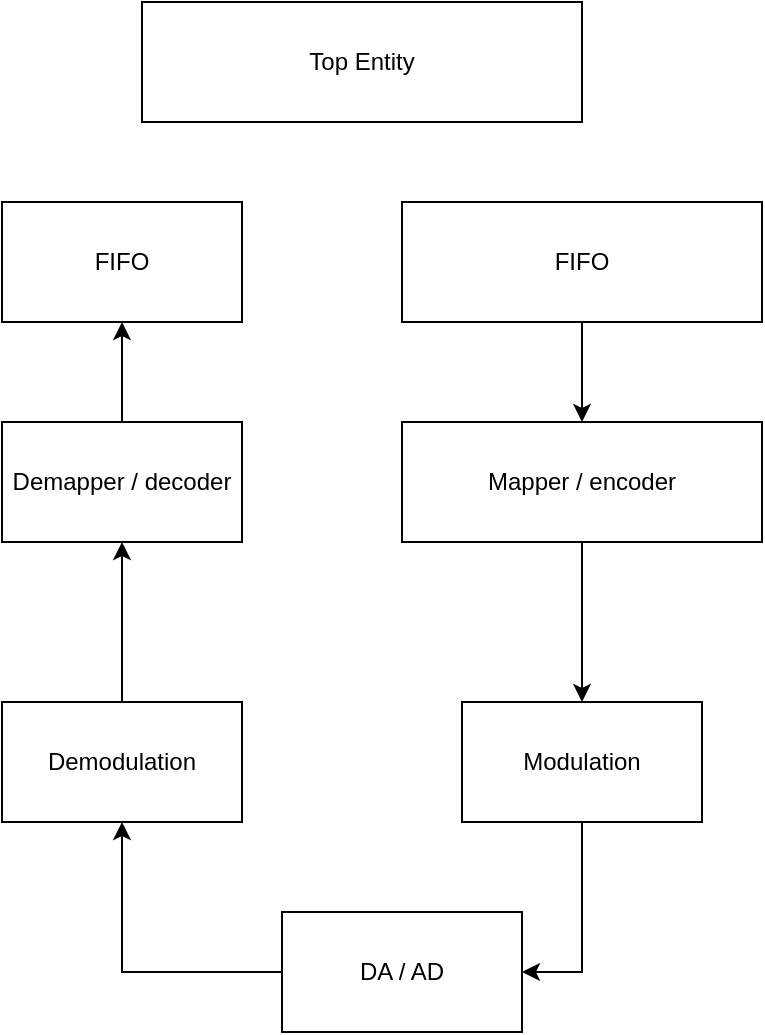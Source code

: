 <mxfile>
    <diagram id="J5QqGRh4EBsJZSOciTZz" name="Page-1">
        <mxGraphModel dx="1262" dy="658" grid="1" gridSize="10" guides="1" tooltips="1" connect="1" arrows="1" fold="1" page="1" pageScale="1" pageWidth="827" pageHeight="1169" math="0" shadow="0">
            <root>
                <mxCell id="0"/>
                <mxCell id="1" parent="0"/>
                <mxCell id="2" value="Top Entity" style="whiteSpace=wrap;html=1;" vertex="1" parent="1">
                    <mxGeometry x="260" y="130" width="220" height="60" as="geometry"/>
                </mxCell>
                <mxCell id="6" value="" style="edgeStyle=orthogonalEdgeStyle;rounded=0;orthogonalLoop=1;jettySize=auto;html=1;" edge="1" parent="1" source="3" target="5">
                    <mxGeometry relative="1" as="geometry"/>
                </mxCell>
                <mxCell id="3" value="FIFO" style="whiteSpace=wrap;html=1;" vertex="1" parent="1">
                    <mxGeometry x="390" y="230" width="180" height="60" as="geometry"/>
                </mxCell>
                <mxCell id="4" value="FIFO" style="whiteSpace=wrap;html=1;" vertex="1" parent="1">
                    <mxGeometry x="190" y="230" width="120" height="60" as="geometry"/>
                </mxCell>
                <mxCell id="8" value="" style="edgeStyle=orthogonalEdgeStyle;rounded=0;orthogonalLoop=1;jettySize=auto;html=1;" edge="1" parent="1" source="5" target="7">
                    <mxGeometry relative="1" as="geometry"/>
                </mxCell>
                <mxCell id="5" value="Mapper / encoder" style="whiteSpace=wrap;html=1;" vertex="1" parent="1">
                    <mxGeometry x="390" y="340" width="180" height="60" as="geometry"/>
                </mxCell>
                <mxCell id="11" style="edgeStyle=orthogonalEdgeStyle;rounded=0;orthogonalLoop=1;jettySize=auto;html=1;exitX=0.5;exitY=1;exitDx=0;exitDy=0;entryX=1;entryY=0.5;entryDx=0;entryDy=0;" edge="1" parent="1" source="7" target="9">
                    <mxGeometry relative="1" as="geometry"/>
                </mxCell>
                <mxCell id="7" value="Modulation" style="whiteSpace=wrap;html=1;" vertex="1" parent="1">
                    <mxGeometry x="420" y="480" width="120" height="60" as="geometry"/>
                </mxCell>
                <mxCell id="13" value="" style="edgeStyle=orthogonalEdgeStyle;rounded=0;orthogonalLoop=1;jettySize=auto;html=1;" edge="1" parent="1" source="9" target="12">
                    <mxGeometry relative="1" as="geometry"/>
                </mxCell>
                <mxCell id="9" value="DA / AD" style="whiteSpace=wrap;html=1;" vertex="1" parent="1">
                    <mxGeometry x="330" y="585" width="120" height="60" as="geometry"/>
                </mxCell>
                <mxCell id="15" value="" style="edgeStyle=orthogonalEdgeStyle;rounded=0;orthogonalLoop=1;jettySize=auto;html=1;" edge="1" parent="1" source="12" target="14">
                    <mxGeometry relative="1" as="geometry"/>
                </mxCell>
                <mxCell id="12" value="Demodulation" style="whiteSpace=wrap;html=1;" vertex="1" parent="1">
                    <mxGeometry x="190" y="480" width="120" height="60" as="geometry"/>
                </mxCell>
                <mxCell id="18" style="edgeStyle=orthogonalEdgeStyle;rounded=0;orthogonalLoop=1;jettySize=auto;html=1;exitX=0.5;exitY=0;exitDx=0;exitDy=0;entryX=0.5;entryY=1;entryDx=0;entryDy=0;" edge="1" parent="1" source="14" target="4">
                    <mxGeometry relative="1" as="geometry"/>
                </mxCell>
                <mxCell id="14" value="Demapper / decoder" style="whiteSpace=wrap;html=1;" vertex="1" parent="1">
                    <mxGeometry x="190" y="340" width="120" height="60" as="geometry"/>
                </mxCell>
            </root>
        </mxGraphModel>
    </diagram>
</mxfile>